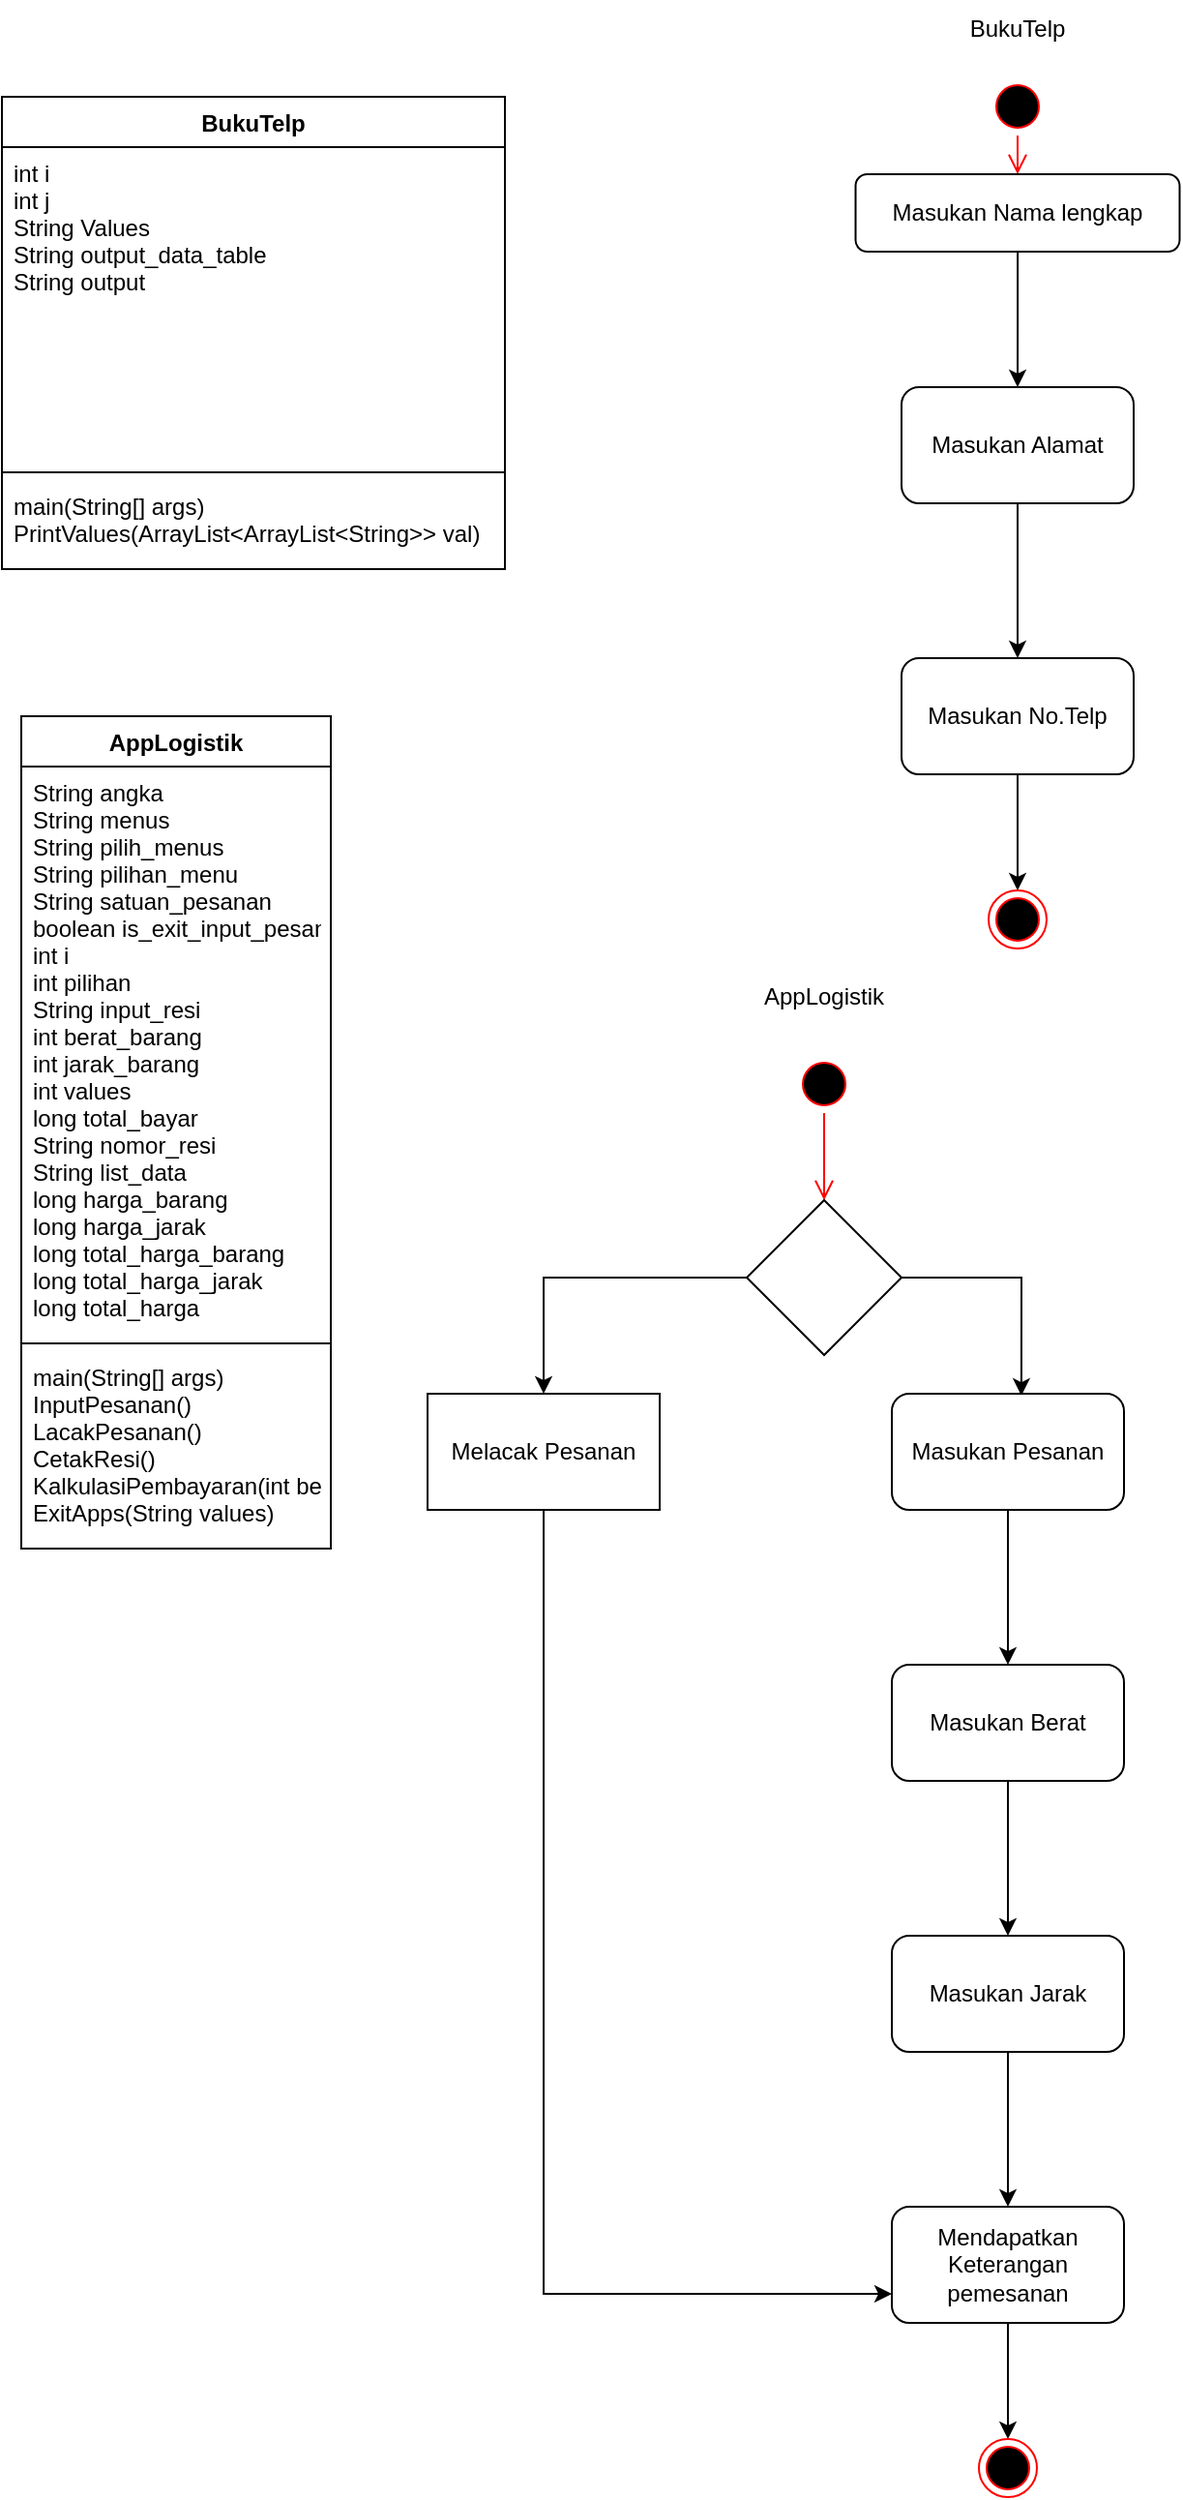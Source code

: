 <mxfile version="20.7.4" type="device"><diagram id="rdsLEBX9s0m4dBVa59EM" name="Halaman-1"><mxGraphModel dx="880" dy="419" grid="1" gridSize="10" guides="1" tooltips="1" connect="1" arrows="1" fold="1" page="1" pageScale="1" pageWidth="827" pageHeight="1169" math="0" shadow="0"><root><mxCell id="0"/><mxCell id="1" parent="0"/><mxCell id="IsLfih3EP2PSbxCstzDa-1" value="BukuTelp" style="swimlane;fontStyle=1;align=center;verticalAlign=top;childLayout=stackLayout;horizontal=1;startSize=26;horizontalStack=0;resizeParent=1;resizeParentMax=0;resizeLast=0;collapsible=1;marginBottom=0;" vertex="1" parent="1"><mxGeometry x="80" y="60" width="260" height="244" as="geometry"/></mxCell><mxCell id="IsLfih3EP2PSbxCstzDa-2" value="int i&#10;int j&#10;String Values&#10;String output_data_table&#10;String output&#10;" style="text;strokeColor=none;fillColor=none;align=left;verticalAlign=top;spacingLeft=4;spacingRight=4;overflow=hidden;rotatable=0;points=[[0,0.5],[1,0.5]];portConstraint=eastwest;" vertex="1" parent="IsLfih3EP2PSbxCstzDa-1"><mxGeometry y="26" width="260" height="164" as="geometry"/></mxCell><mxCell id="IsLfih3EP2PSbxCstzDa-3" value="" style="line;strokeWidth=1;fillColor=none;align=left;verticalAlign=middle;spacingTop=-1;spacingLeft=3;spacingRight=3;rotatable=0;labelPosition=right;points=[];portConstraint=eastwest;strokeColor=inherit;" vertex="1" parent="IsLfih3EP2PSbxCstzDa-1"><mxGeometry y="190" width="260" height="8" as="geometry"/></mxCell><mxCell id="IsLfih3EP2PSbxCstzDa-4" value="main(String[] args)&#10;PrintValues(ArrayList&lt;ArrayList&lt;String&gt;&gt; val)" style="text;strokeColor=none;fillColor=none;align=left;verticalAlign=top;spacingLeft=4;spacingRight=4;overflow=hidden;rotatable=0;points=[[0,0.5],[1,0.5]];portConstraint=eastwest;" vertex="1" parent="IsLfih3EP2PSbxCstzDa-1"><mxGeometry y="198" width="260" height="46" as="geometry"/></mxCell><mxCell id="IsLfih3EP2PSbxCstzDa-5" value="AppLogistik" style="swimlane;fontStyle=1;align=center;verticalAlign=top;childLayout=stackLayout;horizontal=1;startSize=26;horizontalStack=0;resizeParent=1;resizeParentMax=0;resizeLast=0;collapsible=1;marginBottom=0;" vertex="1" parent="1"><mxGeometry x="90" y="380" width="160" height="430" as="geometry"/></mxCell><mxCell id="IsLfih3EP2PSbxCstzDa-6" value="String angka&#10;String menus&#10;String pilih_menus&#10;String pilihan_menu&#10;String satuan_pesanan&#10;boolean is_exit_input_pesanan&#10;int i&#10;int pilihan&#10;String input_resi&#10;int berat_barang&#10;int jarak_barang&#10;int values&#10;long total_bayar&#10;String nomor_resi&#10;String list_data&#10;long harga_barang&#10;long harga_jarak&#10;long total_harga_barang&#10;long total_harga_jarak&#10;long total_harga" style="text;strokeColor=none;fillColor=none;align=left;verticalAlign=top;spacingLeft=4;spacingRight=4;overflow=hidden;rotatable=0;points=[[0,0.5],[1,0.5]];portConstraint=eastwest;" vertex="1" parent="IsLfih3EP2PSbxCstzDa-5"><mxGeometry y="26" width="160" height="294" as="geometry"/></mxCell><mxCell id="IsLfih3EP2PSbxCstzDa-7" value="" style="line;strokeWidth=1;fillColor=none;align=left;verticalAlign=middle;spacingTop=-1;spacingLeft=3;spacingRight=3;rotatable=0;labelPosition=right;points=[];portConstraint=eastwest;strokeColor=inherit;" vertex="1" parent="IsLfih3EP2PSbxCstzDa-5"><mxGeometry y="320" width="160" height="8" as="geometry"/></mxCell><mxCell id="IsLfih3EP2PSbxCstzDa-8" value="main(String[] args)&#10;InputPesanan()&#10;LacakPesanan()&#10;CetakResi()&#10;KalkulasiPembayaran(int berat, int jarak)&#10;ExitApps(String values)" style="text;strokeColor=none;fillColor=none;align=left;verticalAlign=top;spacingLeft=4;spacingRight=4;overflow=hidden;rotatable=0;points=[[0,0.5],[1,0.5]];portConstraint=eastwest;" vertex="1" parent="IsLfih3EP2PSbxCstzDa-5"><mxGeometry y="328" width="160" height="102" as="geometry"/></mxCell><mxCell id="IsLfih3EP2PSbxCstzDa-12" value="" style="ellipse;html=1;shape=startState;fillColor=#000000;strokeColor=#ff0000;" vertex="1" parent="1"><mxGeometry x="590" y="50" width="30" height="30" as="geometry"/></mxCell><mxCell id="IsLfih3EP2PSbxCstzDa-13" value="" style="edgeStyle=orthogonalEdgeStyle;html=1;verticalAlign=bottom;endArrow=open;endSize=8;strokeColor=#ff0000;rounded=0;" edge="1" source="IsLfih3EP2PSbxCstzDa-12" parent="1"><mxGeometry relative="1" as="geometry"><mxPoint x="605" y="100" as="targetPoint"/></mxGeometry></mxCell><mxCell id="IsLfih3EP2PSbxCstzDa-19" value="" style="edgeStyle=orthogonalEdgeStyle;rounded=0;orthogonalLoop=1;jettySize=auto;html=1;" edge="1" parent="1" source="IsLfih3EP2PSbxCstzDa-17" target="IsLfih3EP2PSbxCstzDa-18"><mxGeometry relative="1" as="geometry"/></mxCell><mxCell id="IsLfih3EP2PSbxCstzDa-17" value="Masukan Nama lengkap" style="rounded=1;whiteSpace=wrap;html=1;" vertex="1" parent="1"><mxGeometry x="521.25" y="100" width="167.5" height="40" as="geometry"/></mxCell><mxCell id="IsLfih3EP2PSbxCstzDa-21" value="" style="edgeStyle=orthogonalEdgeStyle;rounded=0;orthogonalLoop=1;jettySize=auto;html=1;" edge="1" parent="1" source="IsLfih3EP2PSbxCstzDa-18" target="IsLfih3EP2PSbxCstzDa-20"><mxGeometry relative="1" as="geometry"/></mxCell><mxCell id="IsLfih3EP2PSbxCstzDa-18" value="Masukan Alamat" style="whiteSpace=wrap;html=1;rounded=1;" vertex="1" parent="1"><mxGeometry x="545" y="210" width="120" height="60" as="geometry"/></mxCell><mxCell id="IsLfih3EP2PSbxCstzDa-25" style="edgeStyle=orthogonalEdgeStyle;rounded=0;orthogonalLoop=1;jettySize=auto;html=1;entryX=0.5;entryY=0;entryDx=0;entryDy=0;" edge="1" parent="1" source="IsLfih3EP2PSbxCstzDa-20" target="IsLfih3EP2PSbxCstzDa-22"><mxGeometry relative="1" as="geometry"/></mxCell><mxCell id="IsLfih3EP2PSbxCstzDa-20" value="Masukan No.Telp" style="whiteSpace=wrap;html=1;rounded=1;" vertex="1" parent="1"><mxGeometry x="545" y="350" width="120" height="60" as="geometry"/></mxCell><mxCell id="IsLfih3EP2PSbxCstzDa-22" value="" style="ellipse;html=1;shape=endState;fillColor=#000000;strokeColor=#ff0000;" vertex="1" parent="1"><mxGeometry x="590" y="470" width="30" height="30" as="geometry"/></mxCell><mxCell id="IsLfih3EP2PSbxCstzDa-26" value="BukuTelp" style="text;html=1;strokeColor=none;fillColor=none;align=center;verticalAlign=middle;whiteSpace=wrap;rounded=0;" vertex="1" parent="1"><mxGeometry x="575" y="10" width="60" height="30" as="geometry"/></mxCell><mxCell id="IsLfih3EP2PSbxCstzDa-27" value="" style="ellipse;html=1;shape=startState;fillColor=#000000;strokeColor=#ff0000;" vertex="1" parent="1"><mxGeometry x="490" y="555" width="30" height="30" as="geometry"/></mxCell><mxCell id="IsLfih3EP2PSbxCstzDa-28" value="" style="edgeStyle=orthogonalEdgeStyle;html=1;verticalAlign=bottom;endArrow=open;endSize=8;strokeColor=#ff0000;rounded=0;entryX=0.5;entryY=0;entryDx=0;entryDy=0;" edge="1" source="IsLfih3EP2PSbxCstzDa-27" parent="1" target="IsLfih3EP2PSbxCstzDa-29"><mxGeometry relative="1" as="geometry"><mxPoint x="375" y="620" as="targetPoint"/></mxGeometry></mxCell><mxCell id="IsLfih3EP2PSbxCstzDa-31" style="edgeStyle=orthogonalEdgeStyle;rounded=0;orthogonalLoop=1;jettySize=auto;html=1;entryX=0.558;entryY=0.017;entryDx=0;entryDy=0;entryPerimeter=0;" edge="1" parent="1" source="IsLfih3EP2PSbxCstzDa-29" target="IsLfih3EP2PSbxCstzDa-32"><mxGeometry x="0.055" y="53" relative="1" as="geometry"><mxPoint x="580" y="670" as="targetPoint"/><Array as="points"><mxPoint x="607" y="670"/></Array><mxPoint as="offset"/></mxGeometry></mxCell><mxCell id="IsLfih3EP2PSbxCstzDa-42" value="" style="edgeStyle=orthogonalEdgeStyle;rounded=0;orthogonalLoop=1;jettySize=auto;html=1;" edge="1" parent="1" source="IsLfih3EP2PSbxCstzDa-29" target="IsLfih3EP2PSbxCstzDa-41"><mxGeometry relative="1" as="geometry"/></mxCell><mxCell id="IsLfih3EP2PSbxCstzDa-29" value="" style="rhombus;whiteSpace=wrap;html=1;" vertex="1" parent="1"><mxGeometry x="465" y="630" width="80" height="80" as="geometry"/></mxCell><mxCell id="IsLfih3EP2PSbxCstzDa-34" value="" style="edgeStyle=orthogonalEdgeStyle;rounded=0;orthogonalLoop=1;jettySize=auto;html=1;" edge="1" parent="1" source="IsLfih3EP2PSbxCstzDa-32" target="IsLfih3EP2PSbxCstzDa-33"><mxGeometry relative="1" as="geometry"/></mxCell><mxCell id="IsLfih3EP2PSbxCstzDa-32" value="Masukan Pesanan" style="rounded=1;whiteSpace=wrap;html=1;" vertex="1" parent="1"><mxGeometry x="540" y="730" width="120" height="60" as="geometry"/></mxCell><mxCell id="IsLfih3EP2PSbxCstzDa-36" value="" style="edgeStyle=orthogonalEdgeStyle;rounded=0;orthogonalLoop=1;jettySize=auto;html=1;" edge="1" parent="1" source="IsLfih3EP2PSbxCstzDa-33" target="IsLfih3EP2PSbxCstzDa-35"><mxGeometry relative="1" as="geometry"/></mxCell><mxCell id="IsLfih3EP2PSbxCstzDa-33" value="Masukan Berat" style="whiteSpace=wrap;html=1;rounded=1;" vertex="1" parent="1"><mxGeometry x="540" y="870" width="120" height="60" as="geometry"/></mxCell><mxCell id="IsLfih3EP2PSbxCstzDa-38" value="" style="edgeStyle=orthogonalEdgeStyle;rounded=0;orthogonalLoop=1;jettySize=auto;html=1;" edge="1" parent="1" source="IsLfih3EP2PSbxCstzDa-35" target="IsLfih3EP2PSbxCstzDa-37"><mxGeometry relative="1" as="geometry"/></mxCell><mxCell id="IsLfih3EP2PSbxCstzDa-35" value="Masukan Jarak" style="whiteSpace=wrap;html=1;rounded=1;" vertex="1" parent="1"><mxGeometry x="540" y="1010" width="120" height="60" as="geometry"/></mxCell><mxCell id="IsLfih3EP2PSbxCstzDa-45" style="edgeStyle=orthogonalEdgeStyle;rounded=0;orthogonalLoop=1;jettySize=auto;html=1;" edge="1" parent="1" source="IsLfih3EP2PSbxCstzDa-37" target="IsLfih3EP2PSbxCstzDa-44"><mxGeometry relative="1" as="geometry"/></mxCell><mxCell id="IsLfih3EP2PSbxCstzDa-37" value="Mendapatkan Keterangan pemesanan" style="whiteSpace=wrap;html=1;rounded=1;" vertex="1" parent="1"><mxGeometry x="540" y="1150" width="120" height="60" as="geometry"/></mxCell><mxCell id="IsLfih3EP2PSbxCstzDa-43" style="edgeStyle=orthogonalEdgeStyle;rounded=0;orthogonalLoop=1;jettySize=auto;html=1;entryX=0;entryY=0.75;entryDx=0;entryDy=0;" edge="1" parent="1" source="IsLfih3EP2PSbxCstzDa-41" target="IsLfih3EP2PSbxCstzDa-37"><mxGeometry relative="1" as="geometry"><Array as="points"><mxPoint x="360" y="1195"/></Array></mxGeometry></mxCell><mxCell id="IsLfih3EP2PSbxCstzDa-41" value="Melacak Pesanan" style="whiteSpace=wrap;html=1;" vertex="1" parent="1"><mxGeometry x="300" y="730" width="120" height="60" as="geometry"/></mxCell><mxCell id="IsLfih3EP2PSbxCstzDa-44" value="" style="ellipse;html=1;shape=endState;fillColor=#000000;strokeColor=#ff0000;" vertex="1" parent="1"><mxGeometry x="585" y="1270" width="30" height="30" as="geometry"/></mxCell><mxCell id="IsLfih3EP2PSbxCstzDa-46" value="AppLogistik" style="text;html=1;strokeColor=none;fillColor=none;align=center;verticalAlign=middle;whiteSpace=wrap;rounded=0;" vertex="1" parent="1"><mxGeometry x="475" y="510" width="60" height="30" as="geometry"/></mxCell></root></mxGraphModel></diagram></mxfile>